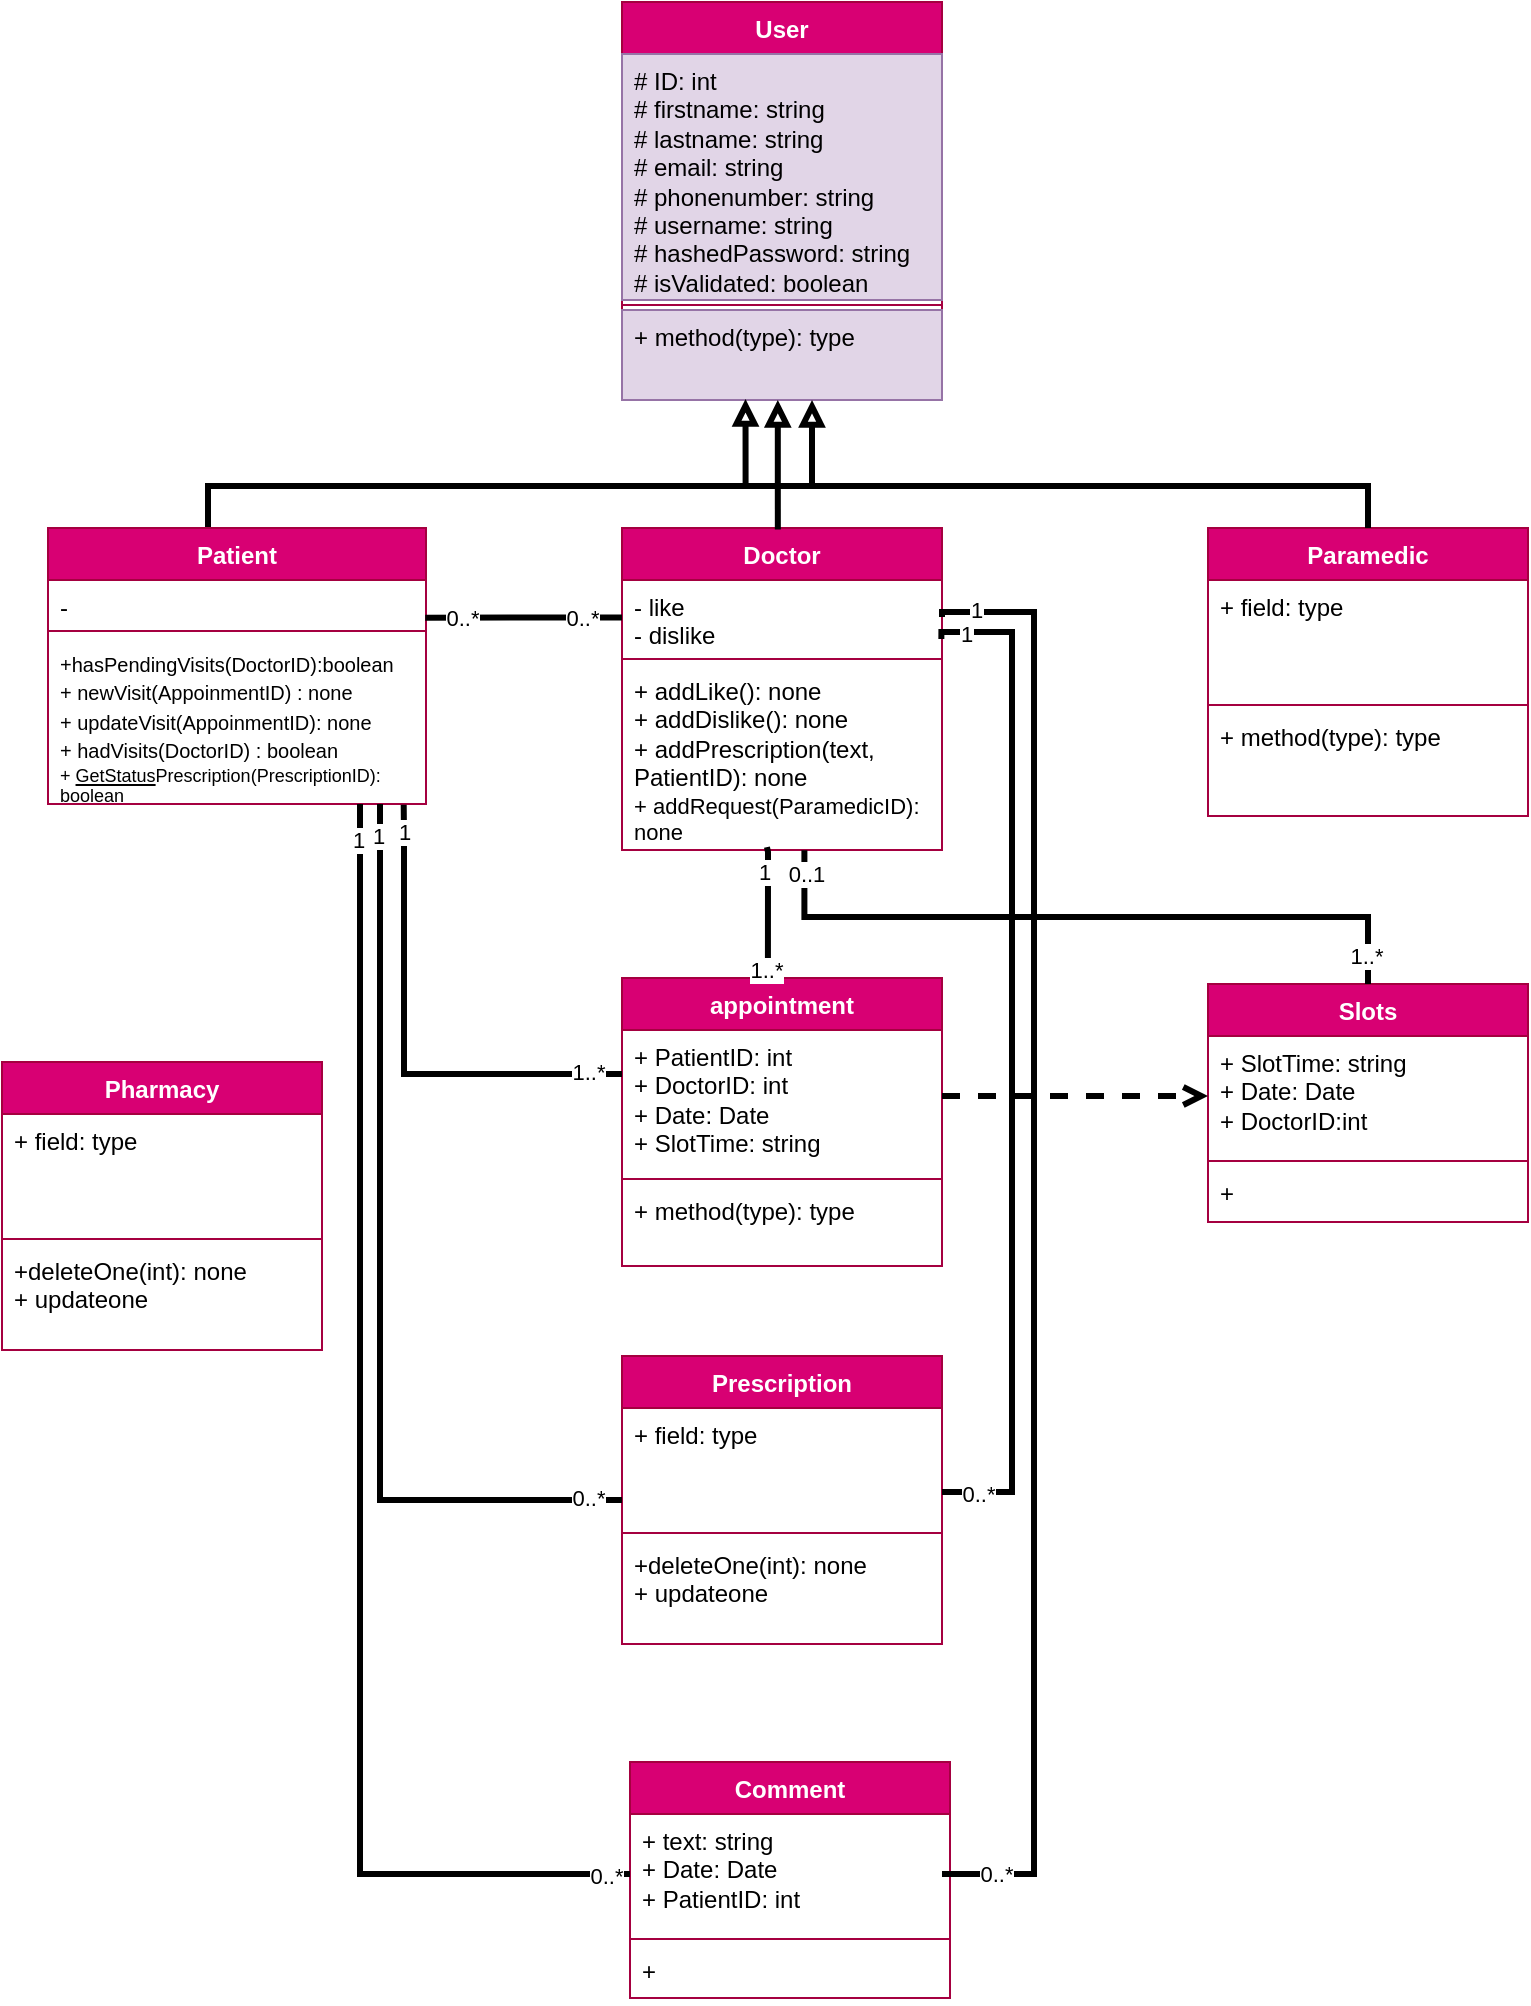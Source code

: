<mxfile version="22.1.11" type="github">
  <diagram name="Class Diagram" id="OMOO0wik2GhvrRnTk124">
    <mxGraphModel dx="770" dy="708" grid="0" gridSize="10" guides="1" tooltips="1" connect="1" arrows="1" fold="1" page="1" pageScale="1" pageWidth="850" pageHeight="1100" math="0" shadow="0">
      <root>
        <mxCell id="0" />
        <mxCell id="1" parent="0" />
        <mxCell id="DPH3KcnIoQbrQOLIOBWx-18" value="User" style="swimlane;fontStyle=1;align=center;verticalAlign=top;childLayout=stackLayout;horizontal=1;startSize=26;horizontalStack=0;resizeParent=1;resizeParentMax=0;resizeLast=0;collapsible=1;marginBottom=0;whiteSpace=wrap;html=1;fillColor=#d80073;fontColor=#ffffff;strokeColor=#A50040;" parent="1" vertex="1">
          <mxGeometry x="331" y="56" width="160" height="199" as="geometry" />
        </mxCell>
        <mxCell id="DPH3KcnIoQbrQOLIOBWx-19" value="&lt;div&gt;# ID: int&lt;br&gt;&lt;/div&gt;&lt;div&gt;# firstname: string&lt;/div&gt;&lt;div&gt;# lastname: string&lt;/div&gt;&lt;div&gt;# email: string&lt;/div&gt;&lt;div&gt;# phonenumber: string&lt;/div&gt;&lt;div&gt;# username: string&lt;br&gt;&lt;/div&gt;&lt;div&gt;# hashedPassword: string&lt;br&gt;&lt;/div&gt;&lt;div&gt;# isValidated: boolean&lt;br&gt;&lt;/div&gt;" style="text;strokeColor=#9673a6;fillColor=#e1d5e7;align=left;verticalAlign=top;spacingLeft=4;spacingRight=4;overflow=hidden;rotatable=0;points=[[0,0.5],[1,0.5]];portConstraint=eastwest;whiteSpace=wrap;html=1;" parent="DPH3KcnIoQbrQOLIOBWx-18" vertex="1">
          <mxGeometry y="26" width="160" height="123" as="geometry" />
        </mxCell>
        <mxCell id="DPH3KcnIoQbrQOLIOBWx-20" value="" style="line;strokeWidth=1;fillColor=none;align=left;verticalAlign=middle;spacingTop=-1;spacingLeft=3;spacingRight=3;rotatable=0;labelPosition=right;points=[];portConstraint=eastwest;strokeColor=inherit;" parent="DPH3KcnIoQbrQOLIOBWx-18" vertex="1">
          <mxGeometry y="149" width="160" height="5" as="geometry" />
        </mxCell>
        <mxCell id="DPH3KcnIoQbrQOLIOBWx-21" value="&lt;div&gt;+ method(type): type&lt;/div&gt;&lt;div&gt;&lt;br&gt;&lt;/div&gt;" style="text;strokeColor=#9673a6;fillColor=#e1d5e7;align=left;verticalAlign=top;spacingLeft=4;spacingRight=4;overflow=hidden;rotatable=0;points=[[0,0.5],[1,0.5]];portConstraint=eastwest;whiteSpace=wrap;html=1;" parent="DPH3KcnIoQbrQOLIOBWx-18" vertex="1">
          <mxGeometry y="154" width="160" height="45" as="geometry" />
        </mxCell>
        <mxCell id="39GkZZE-7k6Moy8wdUht-2" style="edgeStyle=orthogonalEdgeStyle;rounded=0;orthogonalLoop=1;jettySize=auto;html=1;strokeWidth=3;endArrow=block;endFill=0;" edge="1" parent="1" source="DPH3KcnIoQbrQOLIOBWx-22" target="DPH3KcnIoQbrQOLIOBWx-21">
          <mxGeometry relative="1" as="geometry">
            <mxPoint x="412.5" y="270" as="targetPoint" />
            <Array as="points">
              <mxPoint x="124" y="298" />
              <mxPoint x="426" y="298" />
            </Array>
          </mxGeometry>
        </mxCell>
        <mxCell id="DPH3KcnIoQbrQOLIOBWx-22" value="Patient" style="swimlane;fontStyle=1;align=center;verticalAlign=top;childLayout=stackLayout;horizontal=1;startSize=26;horizontalStack=0;resizeParent=1;resizeParentMax=0;resizeLast=0;collapsible=1;marginBottom=0;whiteSpace=wrap;html=1;fillColor=#d80073;fontColor=#ffffff;strokeColor=#A50040;" parent="1" vertex="1">
          <mxGeometry x="44" y="319" width="189" height="138" as="geometry" />
        </mxCell>
        <mxCell id="DPH3KcnIoQbrQOLIOBWx-23" value="-" style="text;strokeColor=none;fillColor=none;align=left;verticalAlign=top;spacingLeft=4;spacingRight=4;overflow=hidden;rotatable=0;points=[[0,0.5],[1,0.5]];portConstraint=eastwest;whiteSpace=wrap;html=1;" parent="DPH3KcnIoQbrQOLIOBWx-22" vertex="1">
          <mxGeometry y="26" width="189" height="23" as="geometry" />
        </mxCell>
        <mxCell id="DPH3KcnIoQbrQOLIOBWx-24" value="" style="line;strokeWidth=1;fillColor=none;align=left;verticalAlign=middle;spacingTop=-1;spacingLeft=3;spacingRight=3;rotatable=0;labelPosition=right;points=[];portConstraint=eastwest;strokeColor=inherit;" parent="DPH3KcnIoQbrQOLIOBWx-22" vertex="1">
          <mxGeometry y="49" width="189" height="5" as="geometry" />
        </mxCell>
        <mxCell id="DPH3KcnIoQbrQOLIOBWx-25" value="&lt;div&gt;&lt;font size=&quot;1&quot;&gt;+hasPendingVisits(DoctorID):boolean&lt;/font&gt;&lt;/div&gt;&lt;div&gt;&lt;font size=&quot;1&quot;&gt;+ newVisit(AppoinmentID) : none&lt;br&gt;&lt;/font&gt;&lt;/div&gt;&lt;div&gt;&lt;font size=&quot;1&quot;&gt;+ updateVisit(&lt;/font&gt;&lt;font size=&quot;1&quot;&gt;AppoinmentID): none&lt;br&gt;&lt;/font&gt;&lt;/div&gt;&lt;div&gt;&lt;font size=&quot;1&quot;&gt;+ hadVisits(DoctorID) : boolean&lt;br&gt;&lt;/font&gt;&lt;/div&gt;&lt;div style=&quot;font-size: 9px;&quot;&gt;+ &lt;u&gt;GetStatus&lt;/u&gt;&lt;span&gt;&lt;span lang=&quot;EN&quot;&gt;Prescription&lt;/span&gt;&lt;/span&gt;(&lt;span&gt;&lt;span lang=&quot;EN&quot;&gt;P&lt;/span&gt;&lt;/span&gt;&lt;span&gt;&lt;span lang=&quot;EN&quot;&gt;rescription&lt;/span&gt;&lt;/span&gt;I&lt;span&gt;D): boolean&lt;br&gt;&lt;/span&gt;&lt;/div&gt;" style="text;strokeColor=none;fillColor=none;align=left;verticalAlign=top;spacingLeft=4;spacingRight=4;overflow=hidden;rotatable=0;points=[[0,0.5],[1,0.5]];portConstraint=eastwest;whiteSpace=wrap;html=1;" parent="DPH3KcnIoQbrQOLIOBWx-22" vertex="1">
          <mxGeometry y="54" width="189" height="84" as="geometry" />
        </mxCell>
        <mxCell id="DPH3KcnIoQbrQOLIOBWx-27" value="Paramedic" style="swimlane;fontStyle=1;align=center;verticalAlign=top;childLayout=stackLayout;horizontal=1;startSize=26;horizontalStack=0;resizeParent=1;resizeParentMax=0;resizeLast=0;collapsible=1;marginBottom=0;whiteSpace=wrap;html=1;fillColor=#d80073;fontColor=#ffffff;strokeColor=#A50040;" parent="1" vertex="1">
          <mxGeometry x="624" y="319" width="160" height="144" as="geometry" />
        </mxCell>
        <mxCell id="DPH3KcnIoQbrQOLIOBWx-28" value="+ field: type" style="text;strokeColor=none;fillColor=none;align=left;verticalAlign=top;spacingLeft=4;spacingRight=4;overflow=hidden;rotatable=0;points=[[0,0.5],[1,0.5]];portConstraint=eastwest;whiteSpace=wrap;html=1;" parent="DPH3KcnIoQbrQOLIOBWx-27" vertex="1">
          <mxGeometry y="26" width="160" height="60" as="geometry" />
        </mxCell>
        <mxCell id="DPH3KcnIoQbrQOLIOBWx-29" value="" style="line;strokeWidth=1;fillColor=none;align=left;verticalAlign=middle;spacingTop=-1;spacingLeft=3;spacingRight=3;rotatable=0;labelPosition=right;points=[];portConstraint=eastwest;strokeColor=inherit;" parent="DPH3KcnIoQbrQOLIOBWx-27" vertex="1">
          <mxGeometry y="86" width="160" height="5" as="geometry" />
        </mxCell>
        <mxCell id="DPH3KcnIoQbrQOLIOBWx-30" value="&lt;div&gt;+ method(type): type&lt;/div&gt;&lt;div&gt;&lt;br&gt;&lt;/div&gt;" style="text;strokeColor=none;fillColor=none;align=left;verticalAlign=top;spacingLeft=4;spacingRight=4;overflow=hidden;rotatable=0;points=[[0,0.5],[1,0.5]];portConstraint=eastwest;whiteSpace=wrap;html=1;" parent="DPH3KcnIoQbrQOLIOBWx-27" vertex="1">
          <mxGeometry y="91" width="160" height="53" as="geometry" />
        </mxCell>
        <mxCell id="DPH3KcnIoQbrQOLIOBWx-31" value="Doctor" style="swimlane;fontStyle=1;align=center;verticalAlign=top;childLayout=stackLayout;horizontal=1;startSize=26;horizontalStack=0;resizeParent=1;resizeParentMax=0;resizeLast=0;collapsible=1;marginBottom=0;whiteSpace=wrap;html=1;fillColor=#d80073;fontColor=#ffffff;strokeColor=#A50040;" parent="1" vertex="1">
          <mxGeometry x="331" y="319" width="160" height="161" as="geometry" />
        </mxCell>
        <mxCell id="DPH3KcnIoQbrQOLIOBWx-32" value="&lt;div&gt;- like&lt;/div&gt;&lt;div&gt;- dislike&lt;br&gt;&lt;/div&gt;" style="text;strokeColor=none;fillColor=none;align=left;verticalAlign=top;spacingLeft=4;spacingRight=4;overflow=hidden;rotatable=0;points=[[0,0.5],[1,0.5]];portConstraint=eastwest;whiteSpace=wrap;html=1;" parent="DPH3KcnIoQbrQOLIOBWx-31" vertex="1">
          <mxGeometry y="26" width="160" height="37" as="geometry" />
        </mxCell>
        <mxCell id="DPH3KcnIoQbrQOLIOBWx-33" value="" style="line;strokeWidth=1;fillColor=none;align=left;verticalAlign=middle;spacingTop=-1;spacingLeft=3;spacingRight=3;rotatable=0;labelPosition=right;points=[];portConstraint=eastwest;strokeColor=inherit;" parent="DPH3KcnIoQbrQOLIOBWx-31" vertex="1">
          <mxGeometry y="63" width="160" height="5" as="geometry" />
        </mxCell>
        <mxCell id="DPH3KcnIoQbrQOLIOBWx-34" value="&lt;div&gt;+ addLike(): none&lt;/div&gt;&lt;div&gt;+ addDislike(): none&lt;br&gt;&lt;/div&gt;&lt;div&gt;+ addPrescription(text, PatientID): none&lt;/div&gt;&lt;div style=&quot;font-size: 11px;&quot;&gt;+ addRequest(ParamedicID): none&lt;br&gt;&lt;/div&gt;&lt;div&gt;&amp;nbsp;&lt;br&gt;&lt;/div&gt;" style="text;strokeColor=none;fillColor=none;align=left;verticalAlign=top;spacingLeft=4;spacingRight=4;overflow=hidden;rotatable=0;points=[[0,0.5],[1,0.5]];portConstraint=eastwest;whiteSpace=wrap;html=1;" parent="DPH3KcnIoQbrQOLIOBWx-31" vertex="1">
          <mxGeometry y="68" width="160" height="93" as="geometry" />
        </mxCell>
        <mxCell id="DPH3KcnIoQbrQOLIOBWx-38" value="appointment" style="swimlane;fontStyle=1;align=center;verticalAlign=top;childLayout=stackLayout;horizontal=1;startSize=26;horizontalStack=0;resizeParent=1;resizeParentMax=0;resizeLast=0;collapsible=1;marginBottom=0;whiteSpace=wrap;html=1;fillColor=#d80073;fontColor=#ffffff;strokeColor=#A50040;" parent="1" vertex="1">
          <mxGeometry x="331" y="544" width="160" height="144" as="geometry" />
        </mxCell>
        <mxCell id="DPH3KcnIoQbrQOLIOBWx-39" value="&lt;div&gt;+ PatientID: int&lt;br&gt;&lt;/div&gt;&lt;div&gt;+ DoctorID: int&lt;br&gt;&lt;/div&gt;&lt;div&gt;+ Date: Date&lt;/div&gt;&lt;div&gt;+ SlotTime: string&lt;br&gt;&lt;/div&gt;" style="text;strokeColor=none;fillColor=none;align=left;verticalAlign=top;spacingLeft=4;spacingRight=4;overflow=hidden;rotatable=0;points=[[0,0.5],[1,0.5]];portConstraint=eastwest;whiteSpace=wrap;html=1;" parent="DPH3KcnIoQbrQOLIOBWx-38" vertex="1">
          <mxGeometry y="26" width="160" height="72" as="geometry" />
        </mxCell>
        <mxCell id="DPH3KcnIoQbrQOLIOBWx-40" value="" style="line;strokeWidth=1;fillColor=none;align=left;verticalAlign=middle;spacingTop=-1;spacingLeft=3;spacingRight=3;rotatable=0;labelPosition=right;points=[];portConstraint=eastwest;strokeColor=inherit;" parent="DPH3KcnIoQbrQOLIOBWx-38" vertex="1">
          <mxGeometry y="98" width="160" height="5" as="geometry" />
        </mxCell>
        <mxCell id="DPH3KcnIoQbrQOLIOBWx-41" value="&lt;div&gt;+ method(type): type&lt;/div&gt;&lt;div&gt;&lt;br&gt;&lt;/div&gt;" style="text;strokeColor=none;fillColor=none;align=left;verticalAlign=top;spacingLeft=4;spacingRight=4;overflow=hidden;rotatable=0;points=[[0,0.5],[1,0.5]];portConstraint=eastwest;whiteSpace=wrap;html=1;" parent="DPH3KcnIoQbrQOLIOBWx-38" vertex="1">
          <mxGeometry y="103" width="160" height="41" as="geometry" />
        </mxCell>
        <mxCell id="39GkZZE-7k6Moy8wdUht-1" style="edgeStyle=orthogonalEdgeStyle;rounded=0;orthogonalLoop=1;jettySize=auto;html=1;strokeWidth=3;endArrow=block;endFill=0;entryX=0.483;entryY=1.002;entryDx=0;entryDy=0;entryPerimeter=0;exitX=0.487;exitY=0.005;exitDx=0;exitDy=0;exitPerimeter=0;" edge="1" parent="1" source="DPH3KcnIoQbrQOLIOBWx-31">
          <mxGeometry relative="1" as="geometry">
            <mxPoint x="409.0" y="317.86" as="sourcePoint" />
            <mxPoint x="408.28" y="254.004" as="targetPoint" />
            <Array as="points">
              <mxPoint x="409" y="255" />
              <mxPoint x="408" y="255" />
            </Array>
          </mxGeometry>
        </mxCell>
        <mxCell id="39GkZZE-7k6Moy8wdUht-3" style="edgeStyle=orthogonalEdgeStyle;rounded=0;orthogonalLoop=1;jettySize=auto;html=1;strokeWidth=3;endArrow=block;endFill=0;entryX=0.386;entryY=0.99;entryDx=0;entryDy=0;entryPerimeter=0;" edge="1" parent="1" source="DPH3KcnIoQbrQOLIOBWx-27" target="DPH3KcnIoQbrQOLIOBWx-21">
          <mxGeometry relative="1" as="geometry">
            <mxPoint x="393" y="257" as="targetPoint" />
            <Array as="points">
              <mxPoint x="704" y="298" />
              <mxPoint x="393" y="298" />
            </Array>
          </mxGeometry>
        </mxCell>
        <mxCell id="39GkZZE-7k6Moy8wdUht-6" style="edgeStyle=orthogonalEdgeStyle;rounded=0;orthogonalLoop=1;jettySize=auto;html=1;endArrow=none;endFill=0;strokeWidth=3;entryX=0.941;entryY=1.005;entryDx=0;entryDy=0;entryPerimeter=0;" edge="1" parent="1" source="DPH3KcnIoQbrQOLIOBWx-38" target="DPH3KcnIoQbrQOLIOBWx-25">
          <mxGeometry relative="1" as="geometry">
            <mxPoint x="209" y="473" as="targetPoint" />
            <Array as="points">
              <mxPoint x="222" y="592" />
              <mxPoint x="222" y="473" />
              <mxPoint x="222" y="473" />
            </Array>
          </mxGeometry>
        </mxCell>
        <mxCell id="39GkZZE-7k6Moy8wdUht-10" value="1" style="edgeLabel;html=1;align=center;verticalAlign=middle;resizable=0;points=[];" vertex="1" connectable="0" parent="39GkZZE-7k6Moy8wdUht-6">
          <mxGeometry x="0.888" relative="1" as="geometry">
            <mxPoint as="offset" />
          </mxGeometry>
        </mxCell>
        <mxCell id="39GkZZE-7k6Moy8wdUht-60" value="1..*" style="edgeLabel;html=1;align=center;verticalAlign=middle;resizable=0;points=[];" vertex="1" connectable="0" parent="39GkZZE-7k6Moy8wdUht-6">
          <mxGeometry x="-0.858" y="-1" relative="1" as="geometry">
            <mxPoint as="offset" />
          </mxGeometry>
        </mxCell>
        <mxCell id="39GkZZE-7k6Moy8wdUht-8" style="edgeStyle=orthogonalEdgeStyle;rounded=0;orthogonalLoop=1;jettySize=auto;html=1;strokeWidth=3;endArrow=none;endFill=0;exitX=0.456;exitY=-0.008;exitDx=0;exitDy=0;exitPerimeter=0;entryX=0.453;entryY=0.985;entryDx=0;entryDy=0;entryPerimeter=0;" edge="1" parent="1" source="DPH3KcnIoQbrQOLIOBWx-38" target="DPH3KcnIoQbrQOLIOBWx-34">
          <mxGeometry relative="1" as="geometry">
            <mxPoint x="404" y="481" as="targetPoint" />
            <Array as="points">
              <mxPoint x="404" y="481" />
              <mxPoint x="404" y="481" />
            </Array>
          </mxGeometry>
        </mxCell>
        <mxCell id="39GkZZE-7k6Moy8wdUht-9" value="1..*" style="edgeLabel;html=1;align=center;verticalAlign=middle;resizable=0;points=[];" vertex="1" connectable="0" parent="39GkZZE-7k6Moy8wdUht-8">
          <mxGeometry x="-0.885" y="1" relative="1" as="geometry">
            <mxPoint as="offset" />
          </mxGeometry>
        </mxCell>
        <mxCell id="39GkZZE-7k6Moy8wdUht-12" value="1" style="edgeLabel;html=1;align=center;verticalAlign=middle;resizable=0;points=[];" vertex="1" connectable="0" parent="39GkZZE-7k6Moy8wdUht-8">
          <mxGeometry x="0.915" y="-1" relative="1" as="geometry">
            <mxPoint x="-2" y="11" as="offset" />
          </mxGeometry>
        </mxCell>
        <mxCell id="39GkZZE-7k6Moy8wdUht-13" style="edgeStyle=orthogonalEdgeStyle;rounded=0;orthogonalLoop=1;jettySize=auto;html=1;endArrow=none;endFill=0;strokeWidth=3;entryX=0.998;entryY=0.819;entryDx=0;entryDy=0;entryPerimeter=0;" edge="1" parent="1" source="DPH3KcnIoQbrQOLIOBWx-32" target="DPH3KcnIoQbrQOLIOBWx-23">
          <mxGeometry relative="1" as="geometry">
            <mxPoint x="234" y="365" as="targetPoint" />
            <Array as="points">
              <mxPoint x="282" y="364" />
            </Array>
          </mxGeometry>
        </mxCell>
        <mxCell id="39GkZZE-7k6Moy8wdUht-48" value="0..*" style="edgeLabel;html=1;align=center;verticalAlign=middle;resizable=0;points=[];" vertex="1" connectable="0" parent="39GkZZE-7k6Moy8wdUht-13">
          <mxGeometry x="0.641" relative="1" as="geometry">
            <mxPoint as="offset" />
          </mxGeometry>
        </mxCell>
        <mxCell id="39GkZZE-7k6Moy8wdUht-50" value="0..*" style="edgeLabel;html=1;align=center;verticalAlign=middle;resizable=0;points=[];" vertex="1" connectable="0" parent="39GkZZE-7k6Moy8wdUht-13">
          <mxGeometry x="-0.597" relative="1" as="geometry">
            <mxPoint as="offset" />
          </mxGeometry>
        </mxCell>
        <mxCell id="39GkZZE-7k6Moy8wdUht-14" value="Prescription" style="swimlane;fontStyle=1;align=center;verticalAlign=top;childLayout=stackLayout;horizontal=1;startSize=26;horizontalStack=0;resizeParent=1;resizeParentMax=0;resizeLast=0;collapsible=1;marginBottom=0;whiteSpace=wrap;html=1;fillColor=#d80073;fontColor=#ffffff;strokeColor=#A50040;" vertex="1" parent="1">
          <mxGeometry x="331" y="733" width="160" height="144" as="geometry" />
        </mxCell>
        <mxCell id="39GkZZE-7k6Moy8wdUht-15" value="+ field: type" style="text;strokeColor=none;fillColor=none;align=left;verticalAlign=top;spacingLeft=4;spacingRight=4;overflow=hidden;rotatable=0;points=[[0,0.5],[1,0.5]];portConstraint=eastwest;whiteSpace=wrap;html=1;" vertex="1" parent="39GkZZE-7k6Moy8wdUht-14">
          <mxGeometry y="26" width="160" height="60" as="geometry" />
        </mxCell>
        <mxCell id="39GkZZE-7k6Moy8wdUht-16" value="" style="line;strokeWidth=1;fillColor=none;align=left;verticalAlign=middle;spacingTop=-1;spacingLeft=3;spacingRight=3;rotatable=0;labelPosition=right;points=[];portConstraint=eastwest;strokeColor=inherit;" vertex="1" parent="39GkZZE-7k6Moy8wdUht-14">
          <mxGeometry y="86" width="160" height="5" as="geometry" />
        </mxCell>
        <mxCell id="39GkZZE-7k6Moy8wdUht-17" value="&lt;div&gt;+deleteOne(int): none&lt;/div&gt;&lt;div&gt;+ updateone&lt;br&gt;&lt;/div&gt;" style="text;strokeColor=none;fillColor=none;align=left;verticalAlign=top;spacingLeft=4;spacingRight=4;overflow=hidden;rotatable=0;points=[[0,0.5],[1,0.5]];portConstraint=eastwest;whiteSpace=wrap;html=1;" vertex="1" parent="39GkZZE-7k6Moy8wdUht-14">
          <mxGeometry y="91" width="160" height="53" as="geometry" />
        </mxCell>
        <mxCell id="39GkZZE-7k6Moy8wdUht-18" style="edgeStyle=orthogonalEdgeStyle;rounded=0;orthogonalLoop=1;jettySize=auto;html=1;strokeWidth=3;endArrow=none;endFill=0;" edge="1" parent="1" source="39GkZZE-7k6Moy8wdUht-14">
          <mxGeometry relative="1" as="geometry">
            <mxPoint x="210" y="457" as="targetPoint" />
            <Array as="points">
              <mxPoint x="210" y="805" />
              <mxPoint x="210" y="458" />
            </Array>
          </mxGeometry>
        </mxCell>
        <mxCell id="39GkZZE-7k6Moy8wdUht-20" value="1" style="edgeLabel;html=1;align=center;verticalAlign=middle;resizable=0;points=[];" vertex="1" connectable="0" parent="39GkZZE-7k6Moy8wdUht-18">
          <mxGeometry x="0.933" y="1" relative="1" as="geometry">
            <mxPoint as="offset" />
          </mxGeometry>
        </mxCell>
        <mxCell id="39GkZZE-7k6Moy8wdUht-21" value="0..*" style="edgeLabel;html=1;align=center;verticalAlign=middle;resizable=0;points=[];" vertex="1" connectable="0" parent="39GkZZE-7k6Moy8wdUht-18">
          <mxGeometry x="-0.925" y="-1" relative="1" as="geometry">
            <mxPoint as="offset" />
          </mxGeometry>
        </mxCell>
        <mxCell id="39GkZZE-7k6Moy8wdUht-19" style="edgeStyle=orthogonalEdgeStyle;rounded=0;orthogonalLoop=1;jettySize=auto;html=1;strokeWidth=3;endArrow=none;endFill=0;entryX=0.998;entryY=0.798;entryDx=0;entryDy=0;entryPerimeter=0;" edge="1" parent="1" source="39GkZZE-7k6Moy8wdUht-15" target="DPH3KcnIoQbrQOLIOBWx-32">
          <mxGeometry relative="1" as="geometry">
            <mxPoint x="493" y="371" as="targetPoint" />
            <Array as="points">
              <mxPoint x="526" y="801" />
              <mxPoint x="526" y="371" />
            </Array>
          </mxGeometry>
        </mxCell>
        <mxCell id="39GkZZE-7k6Moy8wdUht-22" value="1" style="edgeLabel;html=1;align=center;verticalAlign=middle;resizable=0;points=[];" vertex="1" connectable="0" parent="39GkZZE-7k6Moy8wdUht-19">
          <mxGeometry x="0.938" y="1" relative="1" as="geometry">
            <mxPoint as="offset" />
          </mxGeometry>
        </mxCell>
        <mxCell id="39GkZZE-7k6Moy8wdUht-23" value="0..*" style="edgeLabel;html=1;align=center;verticalAlign=middle;resizable=0;points=[];" vertex="1" connectable="0" parent="39GkZZE-7k6Moy8wdUht-19">
          <mxGeometry x="-0.93" y="-1" relative="1" as="geometry">
            <mxPoint as="offset" />
          </mxGeometry>
        </mxCell>
        <mxCell id="39GkZZE-7k6Moy8wdUht-24" value="Comment" style="swimlane;fontStyle=1;align=center;verticalAlign=top;childLayout=stackLayout;horizontal=1;startSize=26;horizontalStack=0;resizeParent=1;resizeParentMax=0;resizeLast=0;collapsible=1;marginBottom=0;whiteSpace=wrap;html=1;fillColor=#d80073;fontColor=#ffffff;strokeColor=#A50040;" vertex="1" parent="1">
          <mxGeometry x="335" y="936" width="160" height="118" as="geometry" />
        </mxCell>
        <mxCell id="39GkZZE-7k6Moy8wdUht-25" value="&lt;div&gt;+ text: string&lt;/div&gt;&lt;div&gt;+ Date: Date&lt;/div&gt;&lt;div&gt;+ PatientID: int&lt;br&gt;&lt;/div&gt;" style="text;strokeColor=none;fillColor=none;align=left;verticalAlign=top;spacingLeft=4;spacingRight=4;overflow=hidden;rotatable=0;points=[[0,0.5],[1,0.5]];portConstraint=eastwest;whiteSpace=wrap;html=1;" vertex="1" parent="39GkZZE-7k6Moy8wdUht-24">
          <mxGeometry y="26" width="160" height="60" as="geometry" />
        </mxCell>
        <mxCell id="39GkZZE-7k6Moy8wdUht-26" value="" style="line;strokeWidth=1;fillColor=none;align=left;verticalAlign=middle;spacingTop=-1;spacingLeft=3;spacingRight=3;rotatable=0;labelPosition=right;points=[];portConstraint=eastwest;strokeColor=inherit;" vertex="1" parent="39GkZZE-7k6Moy8wdUht-24">
          <mxGeometry y="86" width="160" height="5" as="geometry" />
        </mxCell>
        <mxCell id="39GkZZE-7k6Moy8wdUht-27" value="+ " style="text;strokeColor=none;fillColor=none;align=left;verticalAlign=top;spacingLeft=4;spacingRight=4;overflow=hidden;rotatable=0;points=[[0,0.5],[1,0.5]];portConstraint=eastwest;whiteSpace=wrap;html=1;" vertex="1" parent="39GkZZE-7k6Moy8wdUht-24">
          <mxGeometry y="91" width="160" height="27" as="geometry" />
        </mxCell>
        <mxCell id="39GkZZE-7k6Moy8wdUht-28" style="edgeStyle=orthogonalEdgeStyle;rounded=0;orthogonalLoop=1;jettySize=auto;html=1;strokeWidth=3;endArrow=none;endFill=0;" edge="1" parent="1" source="39GkZZE-7k6Moy8wdUht-25">
          <mxGeometry relative="1" as="geometry">
            <mxPoint x="200" y="458" as="targetPoint" />
            <Array as="points">
              <mxPoint x="200" y="992" />
              <mxPoint x="200" y="457" />
            </Array>
          </mxGeometry>
        </mxCell>
        <mxCell id="39GkZZE-7k6Moy8wdUht-30" value="&lt;div&gt;0..*&lt;/div&gt;" style="edgeLabel;html=1;align=center;verticalAlign=middle;resizable=0;points=[];" vertex="1" connectable="0" parent="39GkZZE-7k6Moy8wdUht-28">
          <mxGeometry x="-0.964" y="1" relative="1" as="geometry">
            <mxPoint as="offset" />
          </mxGeometry>
        </mxCell>
        <mxCell id="39GkZZE-7k6Moy8wdUht-31" value="1" style="edgeLabel;html=1;align=center;verticalAlign=middle;resizable=0;points=[];" vertex="1" connectable="0" parent="39GkZZE-7k6Moy8wdUht-28">
          <mxGeometry x="0.944" y="1" relative="1" as="geometry">
            <mxPoint as="offset" />
          </mxGeometry>
        </mxCell>
        <mxCell id="39GkZZE-7k6Moy8wdUht-29" style="edgeStyle=orthogonalEdgeStyle;rounded=0;orthogonalLoop=1;jettySize=auto;html=1;strokeWidth=3;endArrow=none;endFill=0;entryX=1;entryY=0.5;entryDx=0;entryDy=0;" edge="1" parent="1" target="DPH3KcnIoQbrQOLIOBWx-32">
          <mxGeometry relative="1" as="geometry">
            <mxPoint x="491.0" y="991.994" as="sourcePoint" />
            <mxPoint x="492" y="361" as="targetPoint" />
            <Array as="points">
              <mxPoint x="537" y="992" />
              <mxPoint x="537" y="361" />
            </Array>
          </mxGeometry>
        </mxCell>
        <mxCell id="39GkZZE-7k6Moy8wdUht-32" value="0..*" style="edgeLabel;html=1;align=center;verticalAlign=middle;resizable=0;points=[];" vertex="1" connectable="0" parent="39GkZZE-7k6Moy8wdUht-29">
          <mxGeometry x="-0.925" relative="1" as="geometry">
            <mxPoint as="offset" />
          </mxGeometry>
        </mxCell>
        <mxCell id="39GkZZE-7k6Moy8wdUht-33" value="1" style="edgeLabel;html=1;align=center;verticalAlign=middle;resizable=0;points=[];" vertex="1" connectable="0" parent="39GkZZE-7k6Moy8wdUht-29">
          <mxGeometry x="0.948" y="-1" relative="1" as="geometry">
            <mxPoint as="offset" />
          </mxGeometry>
        </mxCell>
        <mxCell id="39GkZZE-7k6Moy8wdUht-44" value="Pharmacy" style="swimlane;fontStyle=1;align=center;verticalAlign=top;childLayout=stackLayout;horizontal=1;startSize=26;horizontalStack=0;resizeParent=1;resizeParentMax=0;resizeLast=0;collapsible=1;marginBottom=0;whiteSpace=wrap;html=1;fillColor=#d80073;fontColor=#ffffff;strokeColor=#A50040;" vertex="1" parent="1">
          <mxGeometry x="21" y="586" width="160" height="144" as="geometry" />
        </mxCell>
        <mxCell id="39GkZZE-7k6Moy8wdUht-45" value="+ field: type" style="text;strokeColor=none;fillColor=none;align=left;verticalAlign=top;spacingLeft=4;spacingRight=4;overflow=hidden;rotatable=0;points=[[0,0.5],[1,0.5]];portConstraint=eastwest;whiteSpace=wrap;html=1;" vertex="1" parent="39GkZZE-7k6Moy8wdUht-44">
          <mxGeometry y="26" width="160" height="60" as="geometry" />
        </mxCell>
        <mxCell id="39GkZZE-7k6Moy8wdUht-46" value="" style="line;strokeWidth=1;fillColor=none;align=left;verticalAlign=middle;spacingTop=-1;spacingLeft=3;spacingRight=3;rotatable=0;labelPosition=right;points=[];portConstraint=eastwest;strokeColor=inherit;" vertex="1" parent="39GkZZE-7k6Moy8wdUht-44">
          <mxGeometry y="86" width="160" height="5" as="geometry" />
        </mxCell>
        <mxCell id="39GkZZE-7k6Moy8wdUht-47" value="&lt;div&gt;+deleteOne(int): none&lt;/div&gt;&lt;div&gt;+ updateone&lt;br&gt;&lt;/div&gt;" style="text;strokeColor=none;fillColor=none;align=left;verticalAlign=top;spacingLeft=4;spacingRight=4;overflow=hidden;rotatable=0;points=[[0,0.5],[1,0.5]];portConstraint=eastwest;whiteSpace=wrap;html=1;" vertex="1" parent="39GkZZE-7k6Moy8wdUht-44">
          <mxGeometry y="91" width="160" height="53" as="geometry" />
        </mxCell>
        <mxCell id="39GkZZE-7k6Moy8wdUht-51" value="Slots" style="swimlane;fontStyle=1;align=center;verticalAlign=top;childLayout=stackLayout;horizontal=1;startSize=26;horizontalStack=0;resizeParent=1;resizeParentMax=0;resizeLast=0;collapsible=1;marginBottom=0;whiteSpace=wrap;html=1;fillColor=#d80073;fontColor=#ffffff;strokeColor=#A50040;" vertex="1" parent="1">
          <mxGeometry x="624" y="547" width="160" height="119" as="geometry" />
        </mxCell>
        <mxCell id="39GkZZE-7k6Moy8wdUht-52" value="&lt;div&gt;+ SlotTime: string&lt;/div&gt;&lt;div&gt;+ Date: Date&lt;/div&gt;&lt;div&gt;+ DoctorID:int&lt;br&gt;&lt;/div&gt;" style="text;strokeColor=none;fillColor=none;align=left;verticalAlign=top;spacingLeft=4;spacingRight=4;overflow=hidden;rotatable=0;points=[[0,0.5],[1,0.5]];portConstraint=eastwest;whiteSpace=wrap;html=1;" vertex="1" parent="39GkZZE-7k6Moy8wdUht-51">
          <mxGeometry y="26" width="160" height="60" as="geometry" />
        </mxCell>
        <mxCell id="39GkZZE-7k6Moy8wdUht-53" value="" style="line;strokeWidth=1;fillColor=none;align=left;verticalAlign=middle;spacingTop=-1;spacingLeft=3;spacingRight=3;rotatable=0;labelPosition=right;points=[];portConstraint=eastwest;strokeColor=inherit;" vertex="1" parent="39GkZZE-7k6Moy8wdUht-51">
          <mxGeometry y="86" width="160" height="5" as="geometry" />
        </mxCell>
        <mxCell id="39GkZZE-7k6Moy8wdUht-54" value="+" style="text;strokeColor=none;fillColor=none;align=left;verticalAlign=top;spacingLeft=4;spacingRight=4;overflow=hidden;rotatable=0;points=[[0,0.5],[1,0.5]];portConstraint=eastwest;whiteSpace=wrap;html=1;" vertex="1" parent="39GkZZE-7k6Moy8wdUht-51">
          <mxGeometry y="91" width="160" height="28" as="geometry" />
        </mxCell>
        <mxCell id="39GkZZE-7k6Moy8wdUht-56" style="edgeStyle=orthogonalEdgeStyle;rounded=0;orthogonalLoop=1;jettySize=auto;html=1;entryX=0;entryY=0.5;entryDx=0;entryDy=0;strokeWidth=3;endArrow=open;endFill=0;dashed=1;" edge="1" parent="1" source="DPH3KcnIoQbrQOLIOBWx-39" target="39GkZZE-7k6Moy8wdUht-52">
          <mxGeometry relative="1" as="geometry">
            <Array as="points">
              <mxPoint x="518" y="603" />
              <mxPoint x="518" y="603" />
            </Array>
          </mxGeometry>
        </mxCell>
        <mxCell id="39GkZZE-7k6Moy8wdUht-57" style="edgeStyle=orthogonalEdgeStyle;rounded=0;orthogonalLoop=1;jettySize=auto;html=1;entryX=0.57;entryY=1.001;entryDx=0;entryDy=0;entryPerimeter=0;endArrow=none;endFill=0;strokeWidth=3;" edge="1" parent="1" source="39GkZZE-7k6Moy8wdUht-51" target="DPH3KcnIoQbrQOLIOBWx-34">
          <mxGeometry relative="1" as="geometry" />
        </mxCell>
        <mxCell id="39GkZZE-7k6Moy8wdUht-58" value="0..1" style="edgeLabel;html=1;align=center;verticalAlign=middle;resizable=0;points=[];" vertex="1" connectable="0" parent="39GkZZE-7k6Moy8wdUht-57">
          <mxGeometry x="0.936" y="-1" relative="1" as="geometry">
            <mxPoint as="offset" />
          </mxGeometry>
        </mxCell>
        <mxCell id="39GkZZE-7k6Moy8wdUht-59" value="1..*" style="edgeLabel;html=1;align=center;verticalAlign=middle;resizable=0;points=[];" vertex="1" connectable="0" parent="39GkZZE-7k6Moy8wdUht-57">
          <mxGeometry x="-0.918" y="1" relative="1" as="geometry">
            <mxPoint as="offset" />
          </mxGeometry>
        </mxCell>
      </root>
    </mxGraphModel>
  </diagram>
</mxfile>
